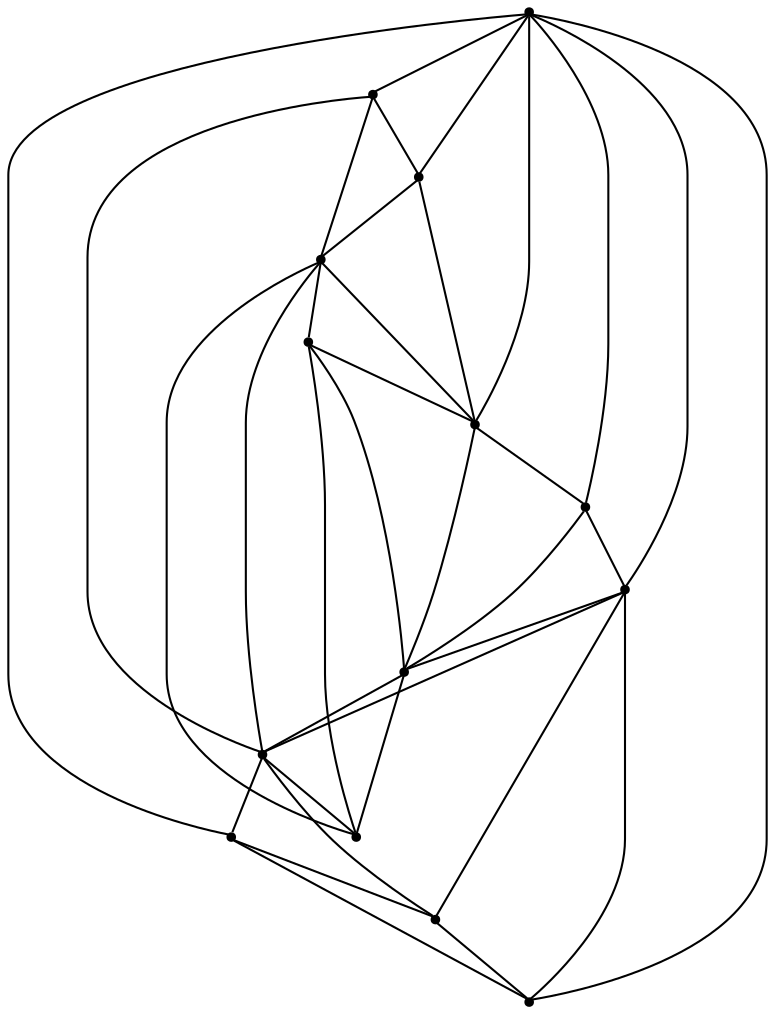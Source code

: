 graph {
  node [shape=point,comment="{\"directed\":false,\"doi\":\"10.1007/978-3-319-50106-2_11\",\"figure\":\"2 (1)\"}"]

  v0 [pos="1560.440312250734,325.0932183129205"]
  v1 [pos="1527.1016679127356,625.1373400709703"]
  v2 [pos="1394.1221350483245,390.5404135895501"]
  v3 [pos="1252.057852124249,341.7623361883677"]
  v4 [pos="1493.7630235747374,491.78439706739255"]
  v5 [pos="1227.0538688707502,658.4755758218646"]
  v6 [pos="1427.0857348987406,591.7991043200759"]
  v7 [pos="1460.424379236739,458.44616131649815"]
  v8 [pos="1360.783490710326,523.8933565931277"]
  v9 [pos="1260.3925132087486,358.43145406381484"]
  v10 [pos="1293.731157546747,425.10792556560375"]
  v11 [pos="1327.0698018847454,558.4608685691815"]
  v12 [pos="1243.7231910397495,350.0968951260912"]
  v13 [pos="1235.3885299552499,333.4277772506441"]

  v0 -- v1 [id="-1",pos="1560.440312250734,325.0932183129205 1527.1016679127356,625.1373400709703 1527.1016679127356,625.1373400709703 1527.1016679127356,625.1373400709703"]
  v12 -- v9 [id="-23",pos="1243.7231910397495,350.0968951260912 1260.3925132087486,358.43145406381484 1260.3925132087486,358.43145406381484 1260.3925132087486,358.43145406381484"]
  v13 -- v0 [id="-28",pos="1235.3885299552499,333.4277772506441 1560.440312250734,325.0932183129205 1560.440312250734,325.0932183129205 1560.440312250734,325.0932183129205"]
  v0 -- v2 [id="-32",pos="1560.440312250734,325.0932183129205 1394.1221350483245,390.5404135895501 1394.1221350483245,390.5404135895501 1394.1221350483245,390.5404135895501"]
  v0 -- v3 [id="-34",pos="1560.440312250734,325.0932183129205 1252.057852124249,341.7623361883677 1252.057852124249,341.7623361883677 1252.057852124249,341.7623361883677"]
  v1 -- v4 [id="-38",pos="1527.1016679127356,625.1373400709703 1493.7630235747374,491.78439706739255 1493.7630235747374,491.78439706739255 1493.7630235747374,491.78439706739255"]
  v5 -- v11 [id="-41",pos="1227.0538688707502,658.4755758218646 1327.0698018847454,558.4608685691815 1327.0698018847454,558.4608685691815 1327.0698018847454,558.4608685691815"]
  v5 -- v1 [id="-42",pos="1227.0538688707502,658.4755758218646 1527.1016679127356,625.1373400709703 1527.1016679127356,625.1373400709703 1527.1016679127356,625.1373400709703"]
  v5 -- v13 [id="-43",pos="1227.0538688707502,658.4755758218646 1235.3885299552499,333.4277772506441 1235.3885299552499,333.4277772506441 1235.3885299552499,333.4277772506441"]
  v5 -- v9 [id="-44",pos="1227.0538688707502,658.4755758218646 1260.3925132087486,358.43145406381484 1260.3925132087486,358.43145406381484 1260.3925132087486,358.43145406381484"]
  v5 -- v6 [id="-45",pos="1227.0538688707502,658.4755758218646 1427.0857348987406,591.7991043200759 1427.0857348987406,591.7991043200759 1427.0857348987406,591.7991043200759"]
  v13 -- v3 [id="-51",pos="1235.3885299552499,333.4277772506441 1252.057852124249,341.7623361883677 1252.057852124249,341.7623361883677 1252.057852124249,341.7623361883677"]
  v13 -- v12 [id="-53",pos="1235.3885299552499,333.4277772506441 1243.7231910397495,350.0968951260912 1243.7231910397495,350.0968951260912 1243.7231910397495,350.0968951260912"]
  v12 -- v5 [id="-59",pos="1243.7231910397495,350.0968951260912 1227.0538688707502,658.4755758218646 1227.0538688707502,658.4755758218646 1227.0538688707502,658.4755758218646"]
  v12 -- v3 [id="-60",pos="1243.7231910397495,350.0968951260912 1252.057852124249,341.7623361883677 1252.057852124249,341.7623361883677 1252.057852124249,341.7623361883677"]
  v9 -- v3 [id="-64",pos="1260.3925132087486,358.43145406381484 1252.057852124249,341.7623361883677 1252.057852124249,341.7623361883677 1252.057852124249,341.7623361883677"]
  v1 -- v6 [id="-69",pos="1527.1016679127356,625.1373400709703 1427.0857348987406,591.7991043200759 1427.0857348987406,591.7991043200759 1427.0857348987406,591.7991043200759"]
  v9 -- v0 [id="-73",pos="1260.3925132087486,358.43145406381484 1560.440312250734,325.0932183129205 1560.440312250734,325.0932183129205 1560.440312250734,325.0932183129205"]
  v9 -- v10 [id="-79",pos="1260.3925132087486,358.43145406381484 1293.731157546747,425.10792556560375 1293.731157546747,425.10792556560375 1293.731157546747,425.10792556560375"]
  v4 -- v6 [id="-82",pos="1493.7630235747374,491.78439706739255 1427.0857348987406,591.7991043200759 1427.0857348987406,591.7991043200759 1427.0857348987406,591.7991043200759"]
  v4 -- v0 [id="-83",pos="1493.7630235747374,491.78439706739255 1560.440312250734,325.0932183129205 1560.440312250734,325.0932183129205 1560.440312250734,325.0932183129205"]
  v10 -- v7 [id="-88",pos="1293.731157546747,425.10792556560375 1460.424379236739,458.44616131649815 1460.424379236739,458.44616131649815 1460.424379236739,458.44616131649815"]
  v10 -- v5 [id="-89",pos="1293.731157546747,425.10792556560375 1227.0538688707502,658.4755758218646 1227.0538688707502,658.4755758218646 1227.0538688707502,658.4755758218646"]
  v7 -- v2 [id="-90",pos="1460.424379236739,458.44616131649815 1394.1221350483245,390.5404135895501 1394.1221350483245,390.5404135895501 1394.1221350483245,390.5404135895501"]
  v7 -- v0 [id="-91",pos="1460.424379236739,458.44616131649815 1560.440312250734,325.0932183129205 1560.440312250734,325.0932183129205 1560.440312250734,325.0932183129205"]
  v7 -- v4 [id="-92",pos="1460.424379236739,458.44616131649815 1493.7630235747374,491.78439706739255 1493.7630235747374,491.78439706739255 1493.7630235747374,491.78439706739255"]
  v6 -- v8 [id="-95",pos="1427.0857348987406,591.7991043200759 1360.783490710326,523.8933565931277 1360.783490710326,523.8933565931277 1360.783490710326,523.8933565931277"]
  v6 -- v7 [id="-96",pos="1427.0857348987406,591.7991043200759 1460.424379236739,458.44616131649815 1460.424379236739,458.44616131649815 1460.424379236739,458.44616131649815"]
  v2 -- v9 [id="-99",pos="1394.1221350483245,390.5404135895501 1260.3925132087486,358.43145406381484 1260.3925132087486,358.43145406381484 1260.3925132087486,358.43145406381484"]
  v2 -- v10 [id="-100",pos="1394.1221350483245,390.5404135895501 1293.731157546747,425.10792556560375 1293.731157546747,425.10792556560375 1293.731157546747,425.10792556560375"]
  v8 -- v10 [id="-103",pos="1360.783490710326,523.8933565931277 1293.731157546747,425.10792556560375 1293.731157546747,425.10792556560375 1293.731157546747,425.10792556560375"]
  v8 -- v11 [id="-104",pos="1360.783490710326,523.8933565931277 1327.0698018847454,558.4608685691815 1327.0698018847454,558.4608685691815 1327.0698018847454,558.4608685691815"]
  v8 -- v7 [id="-105",pos="1360.783490710326,523.8933565931277 1460.424379236739,458.44616131649815 1460.424379236739,458.44616131649815 1460.424379236739,458.44616131649815"]
  v11 -- v6 [id="-109",pos="1327.0698018847454,558.4608685691815 1427.0857348987406,591.7991043200759 1427.0857348987406,591.7991043200759 1427.0857348987406,591.7991043200759"]
  v11 -- v10 [id="-110",pos="1327.0698018847454,558.4608685691815 1293.731157546747,425.10792556560375 1293.731157546747,425.10792556560375 1293.731157546747,425.10792556560375"]
}